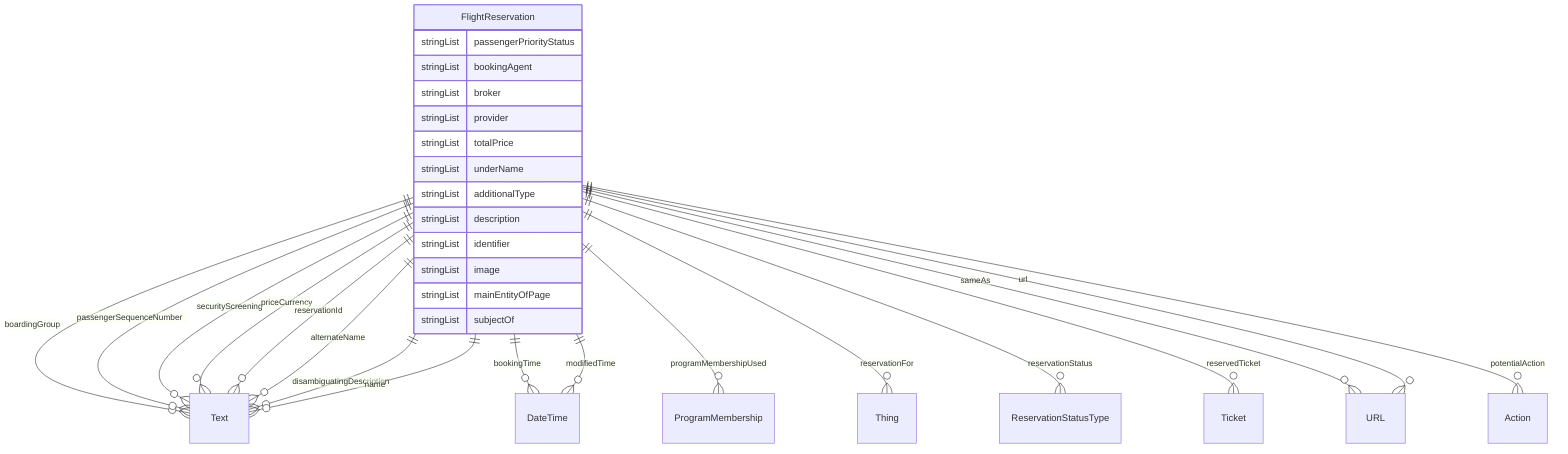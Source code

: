 erDiagram
FlightReservation {
    stringList passengerPriorityStatus  
    stringList bookingAgent  
    stringList broker  
    stringList provider  
    stringList totalPrice  
    stringList underName  
    stringList additionalType  
    stringList description  
    stringList identifier  
    stringList image  
    stringList mainEntityOfPage  
    stringList subjectOf  
}

FlightReservation ||--}o Text : "boardingGroup"
FlightReservation ||--}o Text : "passengerSequenceNumber"
FlightReservation ||--}o Text : "securityScreening"
FlightReservation ||--}o DateTime : "bookingTime"
FlightReservation ||--}o DateTime : "modifiedTime"
FlightReservation ||--}o Text : "priceCurrency"
FlightReservation ||--}o ProgramMembership : "programMembershipUsed"
FlightReservation ||--}o Thing : "reservationFor"
FlightReservation ||--}o Text : "reservationId"
FlightReservation ||--}o ReservationStatusType : "reservationStatus"
FlightReservation ||--}o Ticket : "reservedTicket"
FlightReservation ||--}o Text : "alternateName"
FlightReservation ||--}o Text : "disambiguatingDescription"
FlightReservation ||--}o Text : "name"
FlightReservation ||--}o URL : "sameAs"
FlightReservation ||--}o Action : "potentialAction"
FlightReservation ||--}o URL : "url"